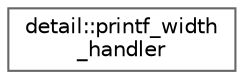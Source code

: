 digraph "类继承关系图"
{
 // LATEX_PDF_SIZE
  bgcolor="transparent";
  edge [fontname=Helvetica,fontsize=10,labelfontname=Helvetica,labelfontsize=10];
  node [fontname=Helvetica,fontsize=10,shape=box,height=0.2,width=0.4];
  rankdir="LR";
  Node0 [id="Node000000",label="detail::printf_width\l_handler",height=0.2,width=0.4,color="grey40", fillcolor="white", style="filled",URL="$classdetail_1_1printf__width__handler.html",tooltip=" "];
}
